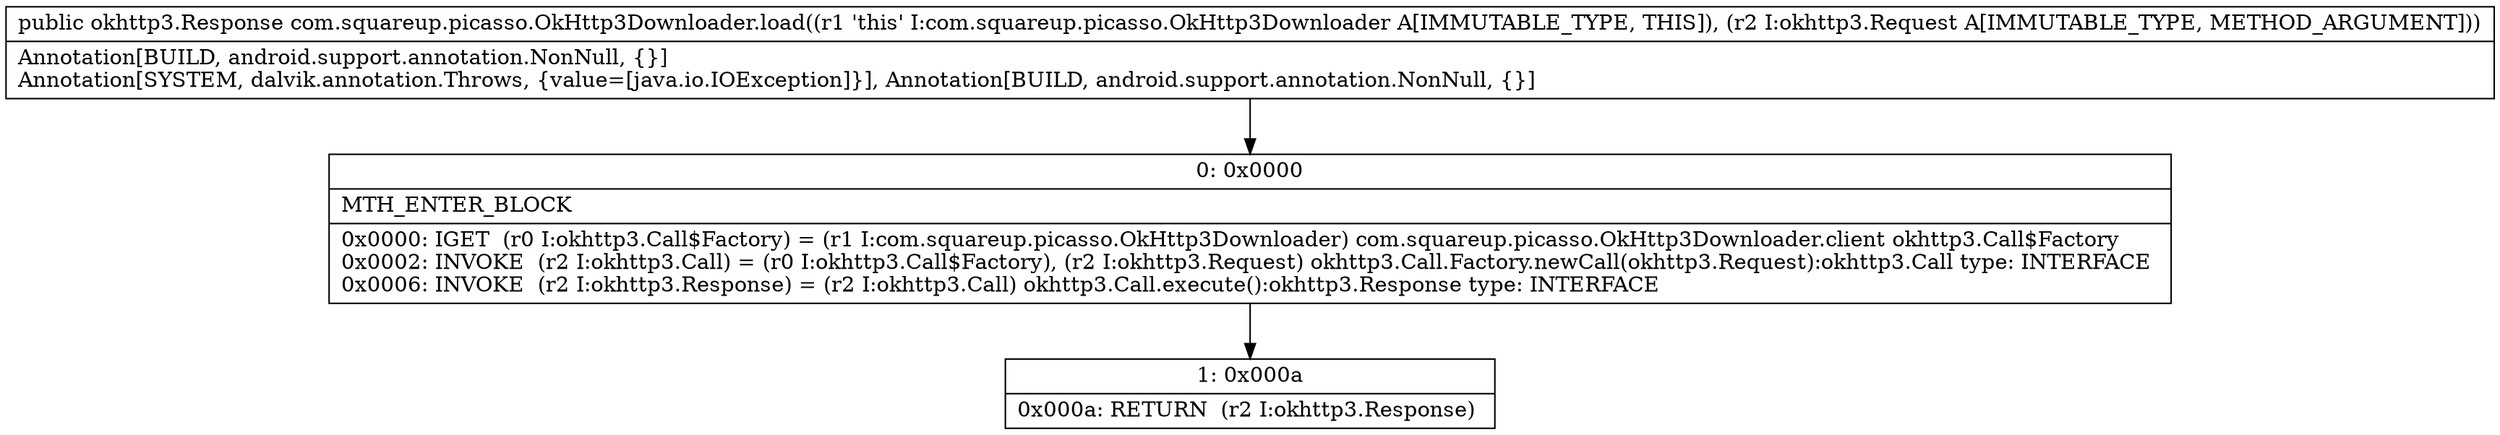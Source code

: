 digraph "CFG forcom.squareup.picasso.OkHttp3Downloader.load(Lokhttp3\/Request;)Lokhttp3\/Response;" {
Node_0 [shape=record,label="{0\:\ 0x0000|MTH_ENTER_BLOCK\l|0x0000: IGET  (r0 I:okhttp3.Call$Factory) = (r1 I:com.squareup.picasso.OkHttp3Downloader) com.squareup.picasso.OkHttp3Downloader.client okhttp3.Call$Factory \l0x0002: INVOKE  (r2 I:okhttp3.Call) = (r0 I:okhttp3.Call$Factory), (r2 I:okhttp3.Request) okhttp3.Call.Factory.newCall(okhttp3.Request):okhttp3.Call type: INTERFACE \l0x0006: INVOKE  (r2 I:okhttp3.Response) = (r2 I:okhttp3.Call) okhttp3.Call.execute():okhttp3.Response type: INTERFACE \l}"];
Node_1 [shape=record,label="{1\:\ 0x000a|0x000a: RETURN  (r2 I:okhttp3.Response) \l}"];
MethodNode[shape=record,label="{public okhttp3.Response com.squareup.picasso.OkHttp3Downloader.load((r1 'this' I:com.squareup.picasso.OkHttp3Downloader A[IMMUTABLE_TYPE, THIS]), (r2 I:okhttp3.Request A[IMMUTABLE_TYPE, METHOD_ARGUMENT]))  | Annotation[BUILD, android.support.annotation.NonNull, \{\}]\lAnnotation[SYSTEM, dalvik.annotation.Throws, \{value=[java.io.IOException]\}], Annotation[BUILD, android.support.annotation.NonNull, \{\}]\l}"];
MethodNode -> Node_0;
Node_0 -> Node_1;
}

